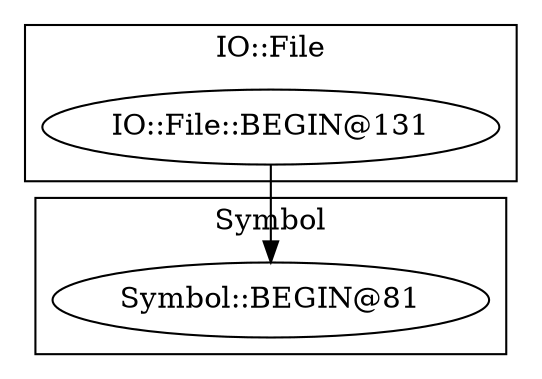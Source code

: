 digraph {
graph [overlap=false]
subgraph cluster_Symbol {
	label="Symbol";
	"Symbol::BEGIN@81";
}
subgraph cluster_IO_File {
	label="IO::File";
	"IO::File::BEGIN@131";
}
"IO::File::BEGIN@131" -> "Symbol::BEGIN@81";
}
